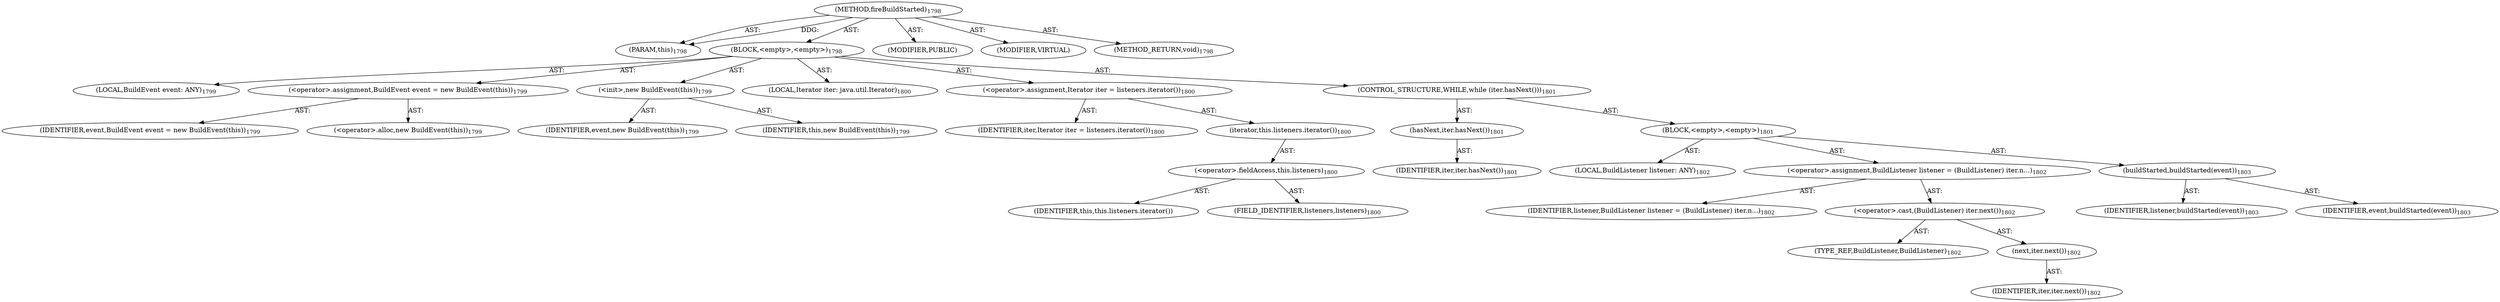 digraph "fireBuildStarted" {  
"111669149782" [label = <(METHOD,fireBuildStarted)<SUB>1798</SUB>> ]
"115964117049" [label = <(PARAM,this)<SUB>1798</SUB>> ]
"25769803951" [label = <(BLOCK,&lt;empty&gt;,&lt;empty&gt;)<SUB>1798</SUB>> ]
"94489280589" [label = <(LOCAL,BuildEvent event: ANY)<SUB>1799</SUB>> ]
"30064771738" [label = <(&lt;operator&gt;.assignment,BuildEvent event = new BuildEvent(this))<SUB>1799</SUB>> ]
"68719477418" [label = <(IDENTIFIER,event,BuildEvent event = new BuildEvent(this))<SUB>1799</SUB>> ]
"30064771739" [label = <(&lt;operator&gt;.alloc,new BuildEvent(this))<SUB>1799</SUB>> ]
"30064771740" [label = <(&lt;init&gt;,new BuildEvent(this))<SUB>1799</SUB>> ]
"68719477419" [label = <(IDENTIFIER,event,new BuildEvent(this))<SUB>1799</SUB>> ]
"68719476822" [label = <(IDENTIFIER,this,new BuildEvent(this))<SUB>1799</SUB>> ]
"94489280590" [label = <(LOCAL,Iterator iter: java.util.Iterator)<SUB>1800</SUB>> ]
"30064771741" [label = <(&lt;operator&gt;.assignment,Iterator iter = listeners.iterator())<SUB>1800</SUB>> ]
"68719477420" [label = <(IDENTIFIER,iter,Iterator iter = listeners.iterator())<SUB>1800</SUB>> ]
"30064771742" [label = <(iterator,this.listeners.iterator())<SUB>1800</SUB>> ]
"30064771743" [label = <(&lt;operator&gt;.fieldAccess,this.listeners)<SUB>1800</SUB>> ]
"68719477421" [label = <(IDENTIFIER,this,this.listeners.iterator())> ]
"55834574968" [label = <(FIELD_IDENTIFIER,listeners,listeners)<SUB>1800</SUB>> ]
"47244640326" [label = <(CONTROL_STRUCTURE,WHILE,while (iter.hasNext()))<SUB>1801</SUB>> ]
"30064771744" [label = <(hasNext,iter.hasNext())<SUB>1801</SUB>> ]
"68719477422" [label = <(IDENTIFIER,iter,iter.hasNext())<SUB>1801</SUB>> ]
"25769803952" [label = <(BLOCK,&lt;empty&gt;,&lt;empty&gt;)<SUB>1801</SUB>> ]
"94489280591" [label = <(LOCAL,BuildListener listener: ANY)<SUB>1802</SUB>> ]
"30064771745" [label = <(&lt;operator&gt;.assignment,BuildListener listener = (BuildListener) iter.n...)<SUB>1802</SUB>> ]
"68719477423" [label = <(IDENTIFIER,listener,BuildListener listener = (BuildListener) iter.n...)<SUB>1802</SUB>> ]
"30064771746" [label = <(&lt;operator&gt;.cast,(BuildListener) iter.next())<SUB>1802</SUB>> ]
"180388626473" [label = <(TYPE_REF,BuildListener,BuildListener)<SUB>1802</SUB>> ]
"30064771747" [label = <(next,iter.next())<SUB>1802</SUB>> ]
"68719477424" [label = <(IDENTIFIER,iter,iter.next())<SUB>1802</SUB>> ]
"30064771748" [label = <(buildStarted,buildStarted(event))<SUB>1803</SUB>> ]
"68719477425" [label = <(IDENTIFIER,listener,buildStarted(event))<SUB>1803</SUB>> ]
"68719477426" [label = <(IDENTIFIER,event,buildStarted(event))<SUB>1803</SUB>> ]
"133143986396" [label = <(MODIFIER,PUBLIC)> ]
"133143986397" [label = <(MODIFIER,VIRTUAL)> ]
"128849018966" [label = <(METHOD_RETURN,void)<SUB>1798</SUB>> ]
  "111669149782" -> "115964117049"  [ label = "AST: "] 
  "111669149782" -> "25769803951"  [ label = "AST: "] 
  "111669149782" -> "133143986396"  [ label = "AST: "] 
  "111669149782" -> "133143986397"  [ label = "AST: "] 
  "111669149782" -> "128849018966"  [ label = "AST: "] 
  "25769803951" -> "94489280589"  [ label = "AST: "] 
  "25769803951" -> "30064771738"  [ label = "AST: "] 
  "25769803951" -> "30064771740"  [ label = "AST: "] 
  "25769803951" -> "94489280590"  [ label = "AST: "] 
  "25769803951" -> "30064771741"  [ label = "AST: "] 
  "25769803951" -> "47244640326"  [ label = "AST: "] 
  "30064771738" -> "68719477418"  [ label = "AST: "] 
  "30064771738" -> "30064771739"  [ label = "AST: "] 
  "30064771740" -> "68719477419"  [ label = "AST: "] 
  "30064771740" -> "68719476822"  [ label = "AST: "] 
  "30064771741" -> "68719477420"  [ label = "AST: "] 
  "30064771741" -> "30064771742"  [ label = "AST: "] 
  "30064771742" -> "30064771743"  [ label = "AST: "] 
  "30064771743" -> "68719477421"  [ label = "AST: "] 
  "30064771743" -> "55834574968"  [ label = "AST: "] 
  "47244640326" -> "30064771744"  [ label = "AST: "] 
  "47244640326" -> "25769803952"  [ label = "AST: "] 
  "30064771744" -> "68719477422"  [ label = "AST: "] 
  "25769803952" -> "94489280591"  [ label = "AST: "] 
  "25769803952" -> "30064771745"  [ label = "AST: "] 
  "25769803952" -> "30064771748"  [ label = "AST: "] 
  "30064771745" -> "68719477423"  [ label = "AST: "] 
  "30064771745" -> "30064771746"  [ label = "AST: "] 
  "30064771746" -> "180388626473"  [ label = "AST: "] 
  "30064771746" -> "30064771747"  [ label = "AST: "] 
  "30064771747" -> "68719477424"  [ label = "AST: "] 
  "30064771748" -> "68719477425"  [ label = "AST: "] 
  "30064771748" -> "68719477426"  [ label = "AST: "] 
  "111669149782" -> "115964117049"  [ label = "DDG: "] 
}
